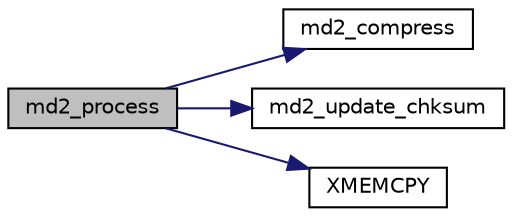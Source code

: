 digraph "md2_process"
{
 // LATEX_PDF_SIZE
  edge [fontname="Helvetica",fontsize="10",labelfontname="Helvetica",labelfontsize="10"];
  node [fontname="Helvetica",fontsize="10",shape=record];
  rankdir="LR";
  Node16 [label="md2_process",height=0.2,width=0.4,color="black", fillcolor="grey75", style="filled", fontcolor="black",tooltip="Process a block of memory though the hash."];
  Node16 -> Node17 [color="midnightblue",fontsize="10",style="solid",fontname="Helvetica"];
  Node17 [label="md2_compress",height=0.2,width=0.4,color="black", fillcolor="white", style="filled",URL="$md2_8c.html#a5ab162d9809574a466bdc390e8b96473",tooltip=" "];
  Node16 -> Node18 [color="midnightblue",fontsize="10",style="solid",fontname="Helvetica"];
  Node18 [label="md2_update_chksum",height=0.2,width=0.4,color="black", fillcolor="white", style="filled",URL="$md2_8c.html#a215a0050a839f7f6f133c77ea4a23374",tooltip=" "];
  Node16 -> Node19 [color="midnightblue",fontsize="10",style="solid",fontname="Helvetica"];
  Node19 [label="XMEMCPY",height=0.2,width=0.4,color="black", fillcolor="white", style="filled",URL="$tomcrypt__cfg_8h.html#a7691dd48d60d5fc6daf2fa7ec4c55e12",tooltip=" "];
}
